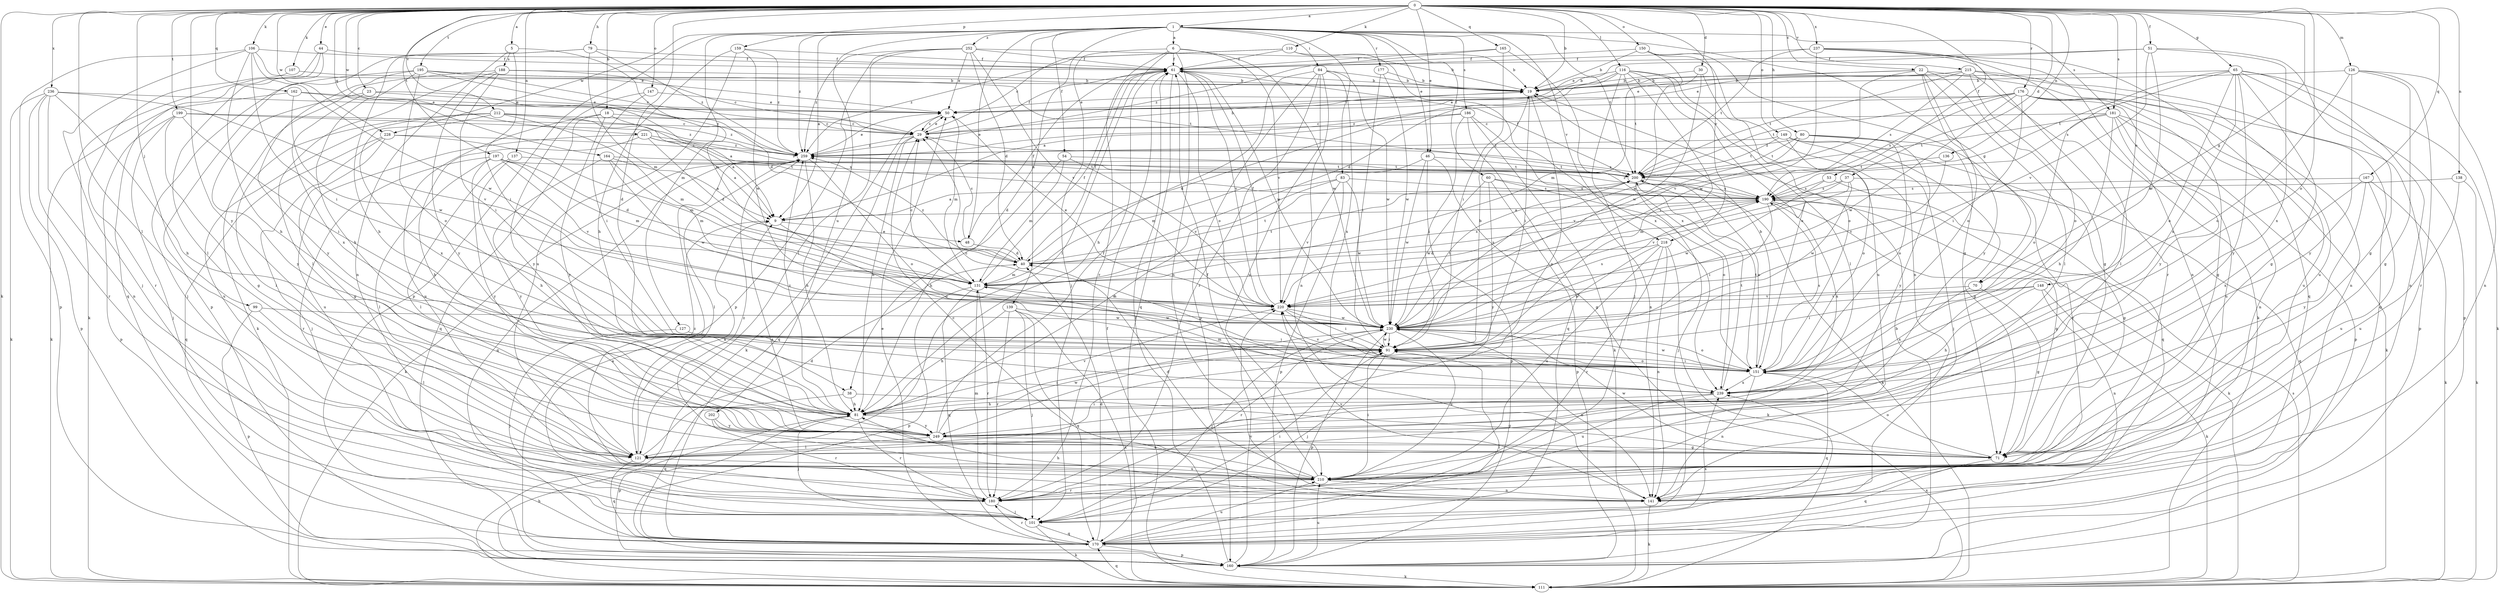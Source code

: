 strict digraph  {
0;
1;
5;
6;
9;
18;
19;
22;
23;
29;
30;
37;
38;
40;
44;
46;
48;
50;
51;
53;
54;
60;
61;
65;
70;
71;
79;
80;
81;
83;
84;
91;
99;
101;
106;
107;
110;
111;
116;
121;
126;
127;
131;
136;
137;
138;
139;
141;
147;
148;
149;
150;
151;
159;
160;
162;
164;
165;
167;
170;
176;
177;
180;
181;
186;
188;
190;
195;
197;
199;
200;
202;
210;
212;
215;
218;
220;
221;
228;
230;
236;
237;
239;
249;
252;
259;
0 -> 1  [label=a];
0 -> 5  [label=a];
0 -> 18  [label=b];
0 -> 19  [label=b];
0 -> 22  [label=c];
0 -> 23  [label=c];
0 -> 30  [label=d];
0 -> 37  [label=d];
0 -> 38  [label=d];
0 -> 44  [label=e];
0 -> 46  [label=e];
0 -> 51  [label=f];
0 -> 53  [label=f];
0 -> 65  [label=g];
0 -> 70  [label=g];
0 -> 79  [label=h];
0 -> 80  [label=h];
0 -> 99  [label=j];
0 -> 106  [label=k];
0 -> 107  [label=k];
0 -> 110  [label=k];
0 -> 111  [label=k];
0 -> 116  [label=l];
0 -> 121  [label=l];
0 -> 126  [label=m];
0 -> 136  [label=n];
0 -> 137  [label=n];
0 -> 138  [label=n];
0 -> 147  [label=o];
0 -> 148  [label=o];
0 -> 149  [label=o];
0 -> 150  [label=o];
0 -> 151  [label=o];
0 -> 159  [label=p];
0 -> 162  [label=q];
0 -> 164  [label=q];
0 -> 165  [label=q];
0 -> 167  [label=q];
0 -> 176  [label=r];
0 -> 181  [label=s];
0 -> 195  [label=t];
0 -> 197  [label=t];
0 -> 199  [label=t];
0 -> 212  [label=v];
0 -> 215  [label=v];
0 -> 218  [label=v];
0 -> 221  [label=w];
0 -> 228  [label=w];
0 -> 236  [label=x];
0 -> 237  [label=x];
0 -> 249  [label=y];
1 -> 6  [label=a];
1 -> 9  [label=a];
1 -> 38  [label=d];
1 -> 46  [label=e];
1 -> 48  [label=e];
1 -> 54  [label=f];
1 -> 60  [label=f];
1 -> 70  [label=g];
1 -> 83  [label=i];
1 -> 84  [label=i];
1 -> 127  [label=m];
1 -> 139  [label=n];
1 -> 160  [label=p];
1 -> 177  [label=r];
1 -> 181  [label=s];
1 -> 186  [label=s];
1 -> 200  [label=t];
1 -> 202  [label=u];
1 -> 218  [label=v];
1 -> 228  [label=w];
1 -> 252  [label=z];
1 -> 259  [label=z];
5 -> 91  [label=i];
5 -> 131  [label=m];
5 -> 141  [label=n];
5 -> 188  [label=s];
6 -> 61  [label=f];
6 -> 101  [label=j];
6 -> 121  [label=l];
6 -> 141  [label=n];
6 -> 180  [label=r];
6 -> 220  [label=v];
6 -> 230  [label=w];
9 -> 48  [label=e];
9 -> 151  [label=o];
18 -> 9  [label=a];
18 -> 29  [label=c];
18 -> 170  [label=q];
18 -> 210  [label=u];
18 -> 249  [label=y];
19 -> 50  [label=e];
19 -> 91  [label=i];
19 -> 249  [label=y];
22 -> 19  [label=b];
22 -> 50  [label=e];
22 -> 71  [label=g];
22 -> 121  [label=l];
22 -> 141  [label=n];
22 -> 151  [label=o];
22 -> 220  [label=v];
22 -> 249  [label=y];
23 -> 9  [label=a];
23 -> 50  [label=e];
23 -> 239  [label=x];
23 -> 249  [label=y];
29 -> 19  [label=b];
29 -> 50  [label=e];
29 -> 61  [label=f];
29 -> 81  [label=h];
29 -> 170  [label=q];
29 -> 190  [label=s];
29 -> 259  [label=z];
30 -> 19  [label=b];
30 -> 131  [label=m];
30 -> 151  [label=o];
30 -> 230  [label=w];
37 -> 131  [label=m];
37 -> 170  [label=q];
37 -> 190  [label=s];
37 -> 220  [label=v];
37 -> 230  [label=w];
38 -> 71  [label=g];
38 -> 81  [label=h];
38 -> 170  [label=q];
40 -> 61  [label=f];
40 -> 131  [label=m];
40 -> 190  [label=s];
40 -> 200  [label=t];
40 -> 259  [label=z];
44 -> 61  [label=f];
44 -> 111  [label=k];
44 -> 121  [label=l];
44 -> 170  [label=q];
46 -> 71  [label=g];
46 -> 131  [label=m];
46 -> 160  [label=p];
46 -> 200  [label=t];
46 -> 230  [label=w];
48 -> 29  [label=c];
48 -> 40  [label=d];
48 -> 61  [label=f];
50 -> 29  [label=c];
50 -> 111  [label=k];
50 -> 131  [label=m];
51 -> 50  [label=e];
51 -> 61  [label=f];
51 -> 71  [label=g];
51 -> 220  [label=v];
51 -> 230  [label=w];
51 -> 239  [label=x];
53 -> 71  [label=g];
53 -> 190  [label=s];
53 -> 230  [label=w];
54 -> 81  [label=h];
54 -> 131  [label=m];
54 -> 200  [label=t];
54 -> 220  [label=v];
60 -> 151  [label=o];
60 -> 160  [label=p];
60 -> 190  [label=s];
60 -> 230  [label=w];
60 -> 249  [label=y];
61 -> 19  [label=b];
61 -> 151  [label=o];
61 -> 170  [label=q];
61 -> 220  [label=v];
61 -> 230  [label=w];
65 -> 19  [label=b];
65 -> 71  [label=g];
65 -> 111  [label=k];
65 -> 141  [label=n];
65 -> 151  [label=o];
65 -> 160  [label=p];
65 -> 190  [label=s];
65 -> 200  [label=t];
65 -> 239  [label=x];
65 -> 249  [label=y];
70 -> 71  [label=g];
70 -> 220  [label=v];
70 -> 239  [label=x];
71 -> 9  [label=a];
71 -> 151  [label=o];
71 -> 170  [label=q];
71 -> 230  [label=w];
79 -> 61  [label=f];
79 -> 81  [label=h];
79 -> 131  [label=m];
79 -> 160  [label=p];
79 -> 259  [label=z];
80 -> 151  [label=o];
80 -> 180  [label=r];
80 -> 200  [label=t];
80 -> 220  [label=v];
80 -> 249  [label=y];
80 -> 259  [label=z];
81 -> 91  [label=i];
81 -> 101  [label=j];
81 -> 160  [label=p];
81 -> 180  [label=r];
81 -> 220  [label=v];
81 -> 249  [label=y];
81 -> 259  [label=z];
83 -> 9  [label=a];
83 -> 81  [label=h];
83 -> 160  [label=p];
83 -> 190  [label=s];
83 -> 220  [label=v];
83 -> 230  [label=w];
84 -> 19  [label=b];
84 -> 81  [label=h];
84 -> 141  [label=n];
84 -> 160  [label=p];
84 -> 180  [label=r];
84 -> 210  [label=u];
84 -> 230  [label=w];
84 -> 239  [label=x];
91 -> 19  [label=b];
91 -> 101  [label=j];
91 -> 151  [label=o];
91 -> 230  [label=w];
99 -> 121  [label=l];
99 -> 160  [label=p];
99 -> 230  [label=w];
101 -> 91  [label=i];
101 -> 111  [label=k];
101 -> 170  [label=q];
106 -> 50  [label=e];
106 -> 61  [label=f];
106 -> 81  [label=h];
106 -> 91  [label=i];
106 -> 101  [label=j];
106 -> 160  [label=p];
106 -> 230  [label=w];
107 -> 19  [label=b];
107 -> 180  [label=r];
110 -> 19  [label=b];
110 -> 29  [label=c];
110 -> 61  [label=f];
110 -> 239  [label=x];
110 -> 259  [label=z];
111 -> 61  [label=f];
111 -> 81  [label=h];
111 -> 170  [label=q];
111 -> 190  [label=s];
111 -> 239  [label=x];
116 -> 9  [label=a];
116 -> 19  [label=b];
116 -> 40  [label=d];
116 -> 91  [label=i];
116 -> 101  [label=j];
116 -> 121  [label=l];
116 -> 151  [label=o];
116 -> 200  [label=t];
116 -> 210  [label=u];
121 -> 9  [label=a];
121 -> 40  [label=d];
121 -> 91  [label=i];
121 -> 170  [label=q];
121 -> 210  [label=u];
126 -> 19  [label=b];
126 -> 71  [label=g];
126 -> 141  [label=n];
126 -> 151  [label=o];
126 -> 180  [label=r];
126 -> 249  [label=y];
127 -> 91  [label=i];
127 -> 101  [label=j];
131 -> 29  [label=c];
131 -> 61  [label=f];
131 -> 160  [label=p];
131 -> 170  [label=q];
131 -> 180  [label=r];
131 -> 190  [label=s];
131 -> 200  [label=t];
131 -> 220  [label=v];
136 -> 200  [label=t];
136 -> 220  [label=v];
137 -> 121  [label=l];
137 -> 200  [label=t];
137 -> 249  [label=y];
138 -> 111  [label=k];
138 -> 190  [label=s];
138 -> 210  [label=u];
139 -> 81  [label=h];
139 -> 101  [label=j];
139 -> 111  [label=k];
139 -> 170  [label=q];
139 -> 180  [label=r];
139 -> 230  [label=w];
141 -> 29  [label=c];
141 -> 81  [label=h];
141 -> 111  [label=k];
141 -> 220  [label=v];
147 -> 50  [label=e];
147 -> 91  [label=i];
147 -> 249  [label=y];
148 -> 81  [label=h];
148 -> 91  [label=i];
148 -> 111  [label=k];
148 -> 141  [label=n];
148 -> 220  [label=v];
149 -> 71  [label=g];
149 -> 101  [label=j];
149 -> 151  [label=o];
149 -> 170  [label=q];
149 -> 200  [label=t];
149 -> 259  [label=z];
150 -> 19  [label=b];
150 -> 61  [label=f];
150 -> 71  [label=g];
150 -> 141  [label=n];
150 -> 230  [label=w];
151 -> 19  [label=b];
151 -> 29  [label=c];
151 -> 91  [label=i];
151 -> 141  [label=n];
151 -> 170  [label=q];
151 -> 190  [label=s];
151 -> 200  [label=t];
151 -> 220  [label=v];
151 -> 230  [label=w];
151 -> 239  [label=x];
159 -> 61  [label=f];
159 -> 81  [label=h];
159 -> 210  [label=u];
159 -> 230  [label=w];
159 -> 259  [label=z];
160 -> 19  [label=b];
160 -> 61  [label=f];
160 -> 111  [label=k];
160 -> 210  [label=u];
160 -> 220  [label=v];
162 -> 50  [label=e];
162 -> 111  [label=k];
162 -> 230  [label=w];
162 -> 259  [label=z];
164 -> 9  [label=a];
164 -> 81  [label=h];
164 -> 131  [label=m];
164 -> 200  [label=t];
164 -> 230  [label=w];
165 -> 61  [label=f];
165 -> 91  [label=i];
165 -> 239  [label=x];
165 -> 259  [label=z];
167 -> 111  [label=k];
167 -> 190  [label=s];
167 -> 210  [label=u];
167 -> 239  [label=x];
167 -> 249  [label=y];
170 -> 40  [label=d];
170 -> 50  [label=e];
170 -> 91  [label=i];
170 -> 160  [label=p];
170 -> 180  [label=r];
170 -> 210  [label=u];
170 -> 239  [label=x];
176 -> 50  [label=e];
176 -> 71  [label=g];
176 -> 91  [label=i];
176 -> 160  [label=p];
176 -> 190  [label=s];
176 -> 200  [label=t];
176 -> 210  [label=u];
176 -> 230  [label=w];
176 -> 249  [label=y];
176 -> 259  [label=z];
177 -> 19  [label=b];
177 -> 91  [label=i];
177 -> 230  [label=w];
180 -> 9  [label=a];
180 -> 101  [label=j];
180 -> 131  [label=m];
180 -> 259  [label=z];
181 -> 29  [label=c];
181 -> 81  [label=h];
181 -> 111  [label=k];
181 -> 141  [label=n];
181 -> 151  [label=o];
181 -> 160  [label=p];
181 -> 200  [label=t];
181 -> 210  [label=u];
186 -> 29  [label=c];
186 -> 40  [label=d];
186 -> 91  [label=i];
186 -> 111  [label=k];
186 -> 141  [label=n];
186 -> 170  [label=q];
188 -> 19  [label=b];
188 -> 29  [label=c];
188 -> 91  [label=i];
188 -> 111  [label=k];
188 -> 121  [label=l];
188 -> 249  [label=y];
190 -> 9  [label=a];
190 -> 71  [label=g];
190 -> 91  [label=i];
190 -> 111  [label=k];
190 -> 239  [label=x];
190 -> 259  [label=z];
195 -> 19  [label=b];
195 -> 29  [label=c];
195 -> 40  [label=d];
195 -> 81  [label=h];
195 -> 101  [label=j];
195 -> 151  [label=o];
195 -> 200  [label=t];
195 -> 249  [label=y];
197 -> 40  [label=d];
197 -> 121  [label=l];
197 -> 131  [label=m];
197 -> 180  [label=r];
197 -> 200  [label=t];
197 -> 220  [label=v];
197 -> 249  [label=y];
199 -> 29  [label=c];
199 -> 71  [label=g];
199 -> 91  [label=i];
199 -> 101  [label=j];
199 -> 160  [label=p];
199 -> 259  [label=z];
200 -> 61  [label=f];
200 -> 101  [label=j];
200 -> 111  [label=k];
200 -> 151  [label=o];
200 -> 190  [label=s];
202 -> 180  [label=r];
202 -> 210  [label=u];
202 -> 249  [label=y];
210 -> 40  [label=d];
210 -> 61  [label=f];
210 -> 91  [label=i];
210 -> 141  [label=n];
210 -> 180  [label=r];
210 -> 259  [label=z];
212 -> 29  [label=c];
212 -> 121  [label=l];
212 -> 131  [label=m];
212 -> 190  [label=s];
212 -> 210  [label=u];
212 -> 239  [label=x];
212 -> 259  [label=z];
215 -> 19  [label=b];
215 -> 50  [label=e];
215 -> 121  [label=l];
215 -> 151  [label=o];
215 -> 170  [label=q];
215 -> 190  [label=s];
215 -> 200  [label=t];
215 -> 210  [label=u];
218 -> 40  [label=d];
218 -> 91  [label=i];
218 -> 111  [label=k];
218 -> 141  [label=n];
218 -> 180  [label=r];
218 -> 210  [label=u];
220 -> 50  [label=e];
220 -> 61  [label=f];
220 -> 91  [label=i];
220 -> 151  [label=o];
220 -> 230  [label=w];
221 -> 9  [label=a];
221 -> 40  [label=d];
221 -> 81  [label=h];
221 -> 190  [label=s];
221 -> 210  [label=u];
221 -> 259  [label=z];
228 -> 71  [label=g];
228 -> 101  [label=j];
228 -> 131  [label=m];
228 -> 170  [label=q];
228 -> 259  [label=z];
230 -> 91  [label=i];
230 -> 101  [label=j];
230 -> 141  [label=n];
230 -> 151  [label=o];
230 -> 160  [label=p];
230 -> 180  [label=r];
230 -> 190  [label=s];
230 -> 200  [label=t];
230 -> 210  [label=u];
236 -> 50  [label=e];
236 -> 81  [label=h];
236 -> 111  [label=k];
236 -> 141  [label=n];
236 -> 160  [label=p];
236 -> 180  [label=r];
236 -> 220  [label=v];
237 -> 61  [label=f];
237 -> 111  [label=k];
237 -> 141  [label=n];
237 -> 170  [label=q];
237 -> 180  [label=r];
237 -> 200  [label=t];
237 -> 230  [label=w];
239 -> 81  [label=h];
239 -> 131  [label=m];
239 -> 200  [label=t];
239 -> 210  [label=u];
249 -> 61  [label=f];
249 -> 71  [label=g];
249 -> 121  [label=l];
249 -> 230  [label=w];
252 -> 19  [label=b];
252 -> 40  [label=d];
252 -> 50  [label=e];
252 -> 61  [label=f];
252 -> 121  [label=l];
252 -> 160  [label=p];
252 -> 220  [label=v];
252 -> 259  [label=z];
259 -> 50  [label=e];
259 -> 81  [label=h];
259 -> 111  [label=k];
259 -> 121  [label=l];
259 -> 151  [label=o];
259 -> 170  [label=q];
259 -> 200  [label=t];
}
